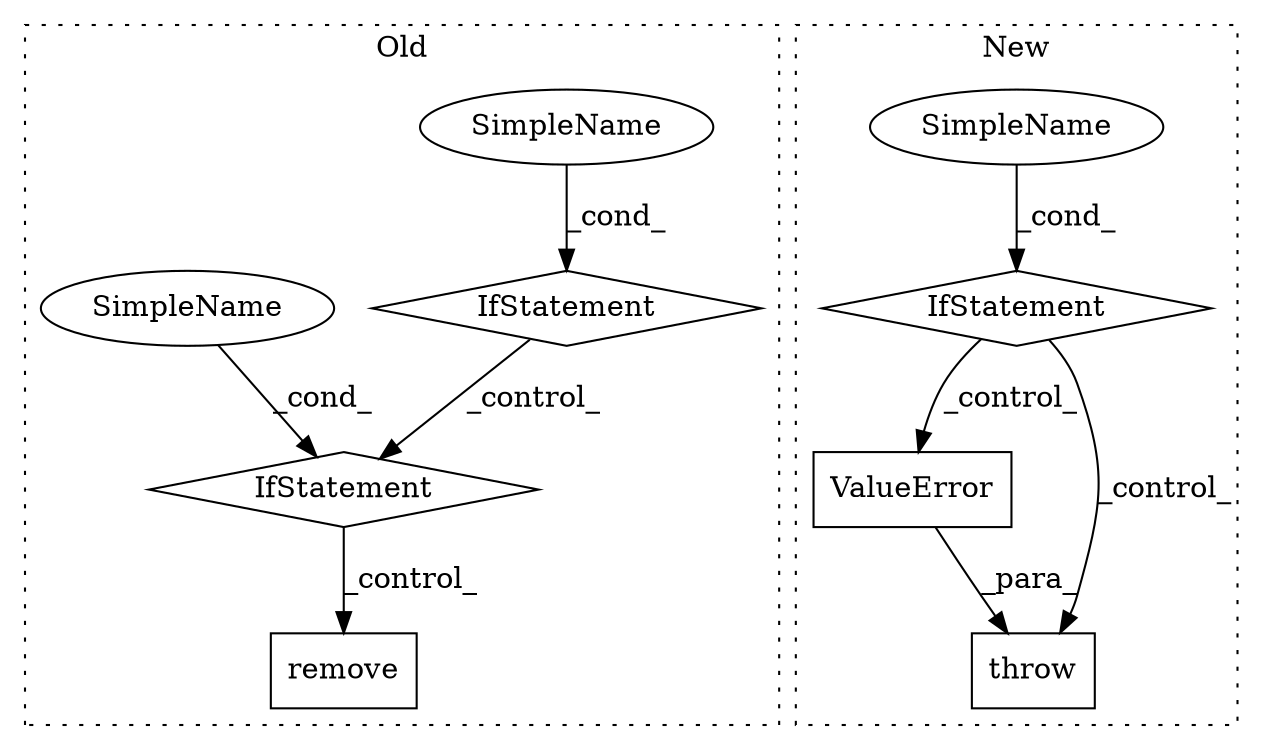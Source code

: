 digraph G {
subgraph cluster0 {
1 [label="remove" a="32" s="1829,1839" l="7,1" shape="box"];
3 [label="IfStatement" a="25" s="1681,1702" l="4,2" shape="diamond"];
4 [label="SimpleName" a="42" s="" l="" shape="ellipse"];
6 [label="IfStatement" a="25" s="1763,1798" l="10,2" shape="diamond"];
9 [label="SimpleName" a="42" s="" l="" shape="ellipse"];
label = "Old";
style="dotted";
}
subgraph cluster1 {
2 [label="ValueError" a="32" s="2334" l="12" shape="box"];
5 [label="throw" a="53" s="2328" l="6" shape="box"];
7 [label="IfStatement" a="25" s="2289,2316" l="10,2" shape="diamond"];
8 [label="SimpleName" a="42" s="" l="" shape="ellipse"];
label = "New";
style="dotted";
}
2 -> 5 [label="_para_"];
3 -> 6 [label="_control_"];
4 -> 3 [label="_cond_"];
6 -> 1 [label="_control_"];
7 -> 2 [label="_control_"];
7 -> 5 [label="_control_"];
8 -> 7 [label="_cond_"];
9 -> 6 [label="_cond_"];
}